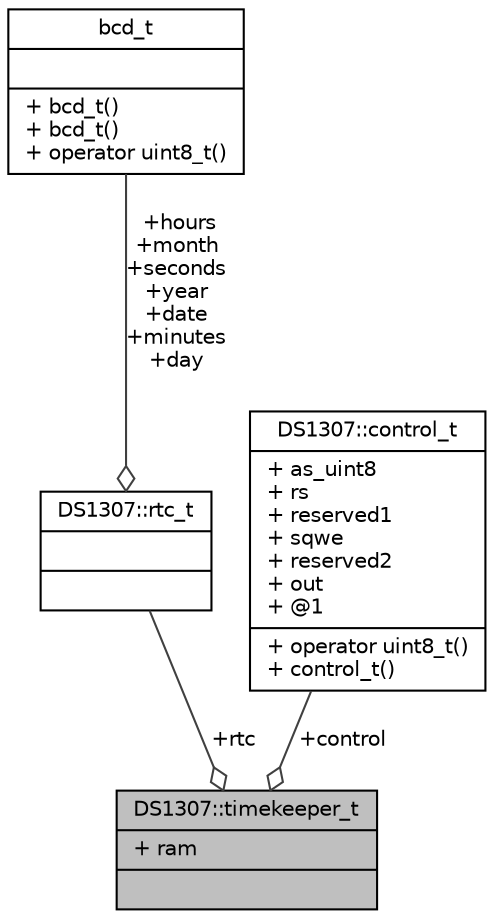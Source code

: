 digraph "DS1307::timekeeper_t"
{
  edge [fontname="Helvetica",fontsize="10",labelfontname="Helvetica",labelfontsize="10"];
  node [fontname="Helvetica",fontsize="10",shape=record];
  Node1 [label="{DS1307::timekeeper_t\n|+ ram\l|}",height=0.2,width=0.4,color="black", fillcolor="grey75", style="filled", fontcolor="black"];
  Node2 -> Node1 [color="grey25",fontsize="10",style="solid",label=" +rtc" ,arrowhead="odiamond",fontname="Helvetica"];
  Node2 [label="{DS1307::rtc_t\n||}",height=0.2,width=0.4,color="black", fillcolor="white", style="filled",URL="$d7/df4/structDS1307_1_1rtc__t.html"];
  Node3 -> Node2 [color="grey25",fontsize="10",style="solid",label=" +hours\n+month\n+seconds\n+year\n+date\n+minutes\n+day" ,arrowhead="odiamond",fontname="Helvetica"];
  Node3 [label="{bcd_t\n||+ bcd_t()\l+ bcd_t()\l+ operator uint8_t()\l}",height=0.2,width=0.4,color="black", fillcolor="white", style="filled",URL="$d5/d24/structbcd__t.html"];
  Node4 -> Node1 [color="grey25",fontsize="10",style="solid",label=" +control" ,arrowhead="odiamond",fontname="Helvetica"];
  Node4 [label="{DS1307::control_t\n|+ as_uint8\l+ rs\l+ reserved1\l+ sqwe\l+ reserved2\l+ out\l+ @1\l|+ operator uint8_t()\l+ control_t()\l}",height=0.2,width=0.4,color="black", fillcolor="white", style="filled",URL="$d1/dde/unionDS1307_1_1control__t.html"];
}
